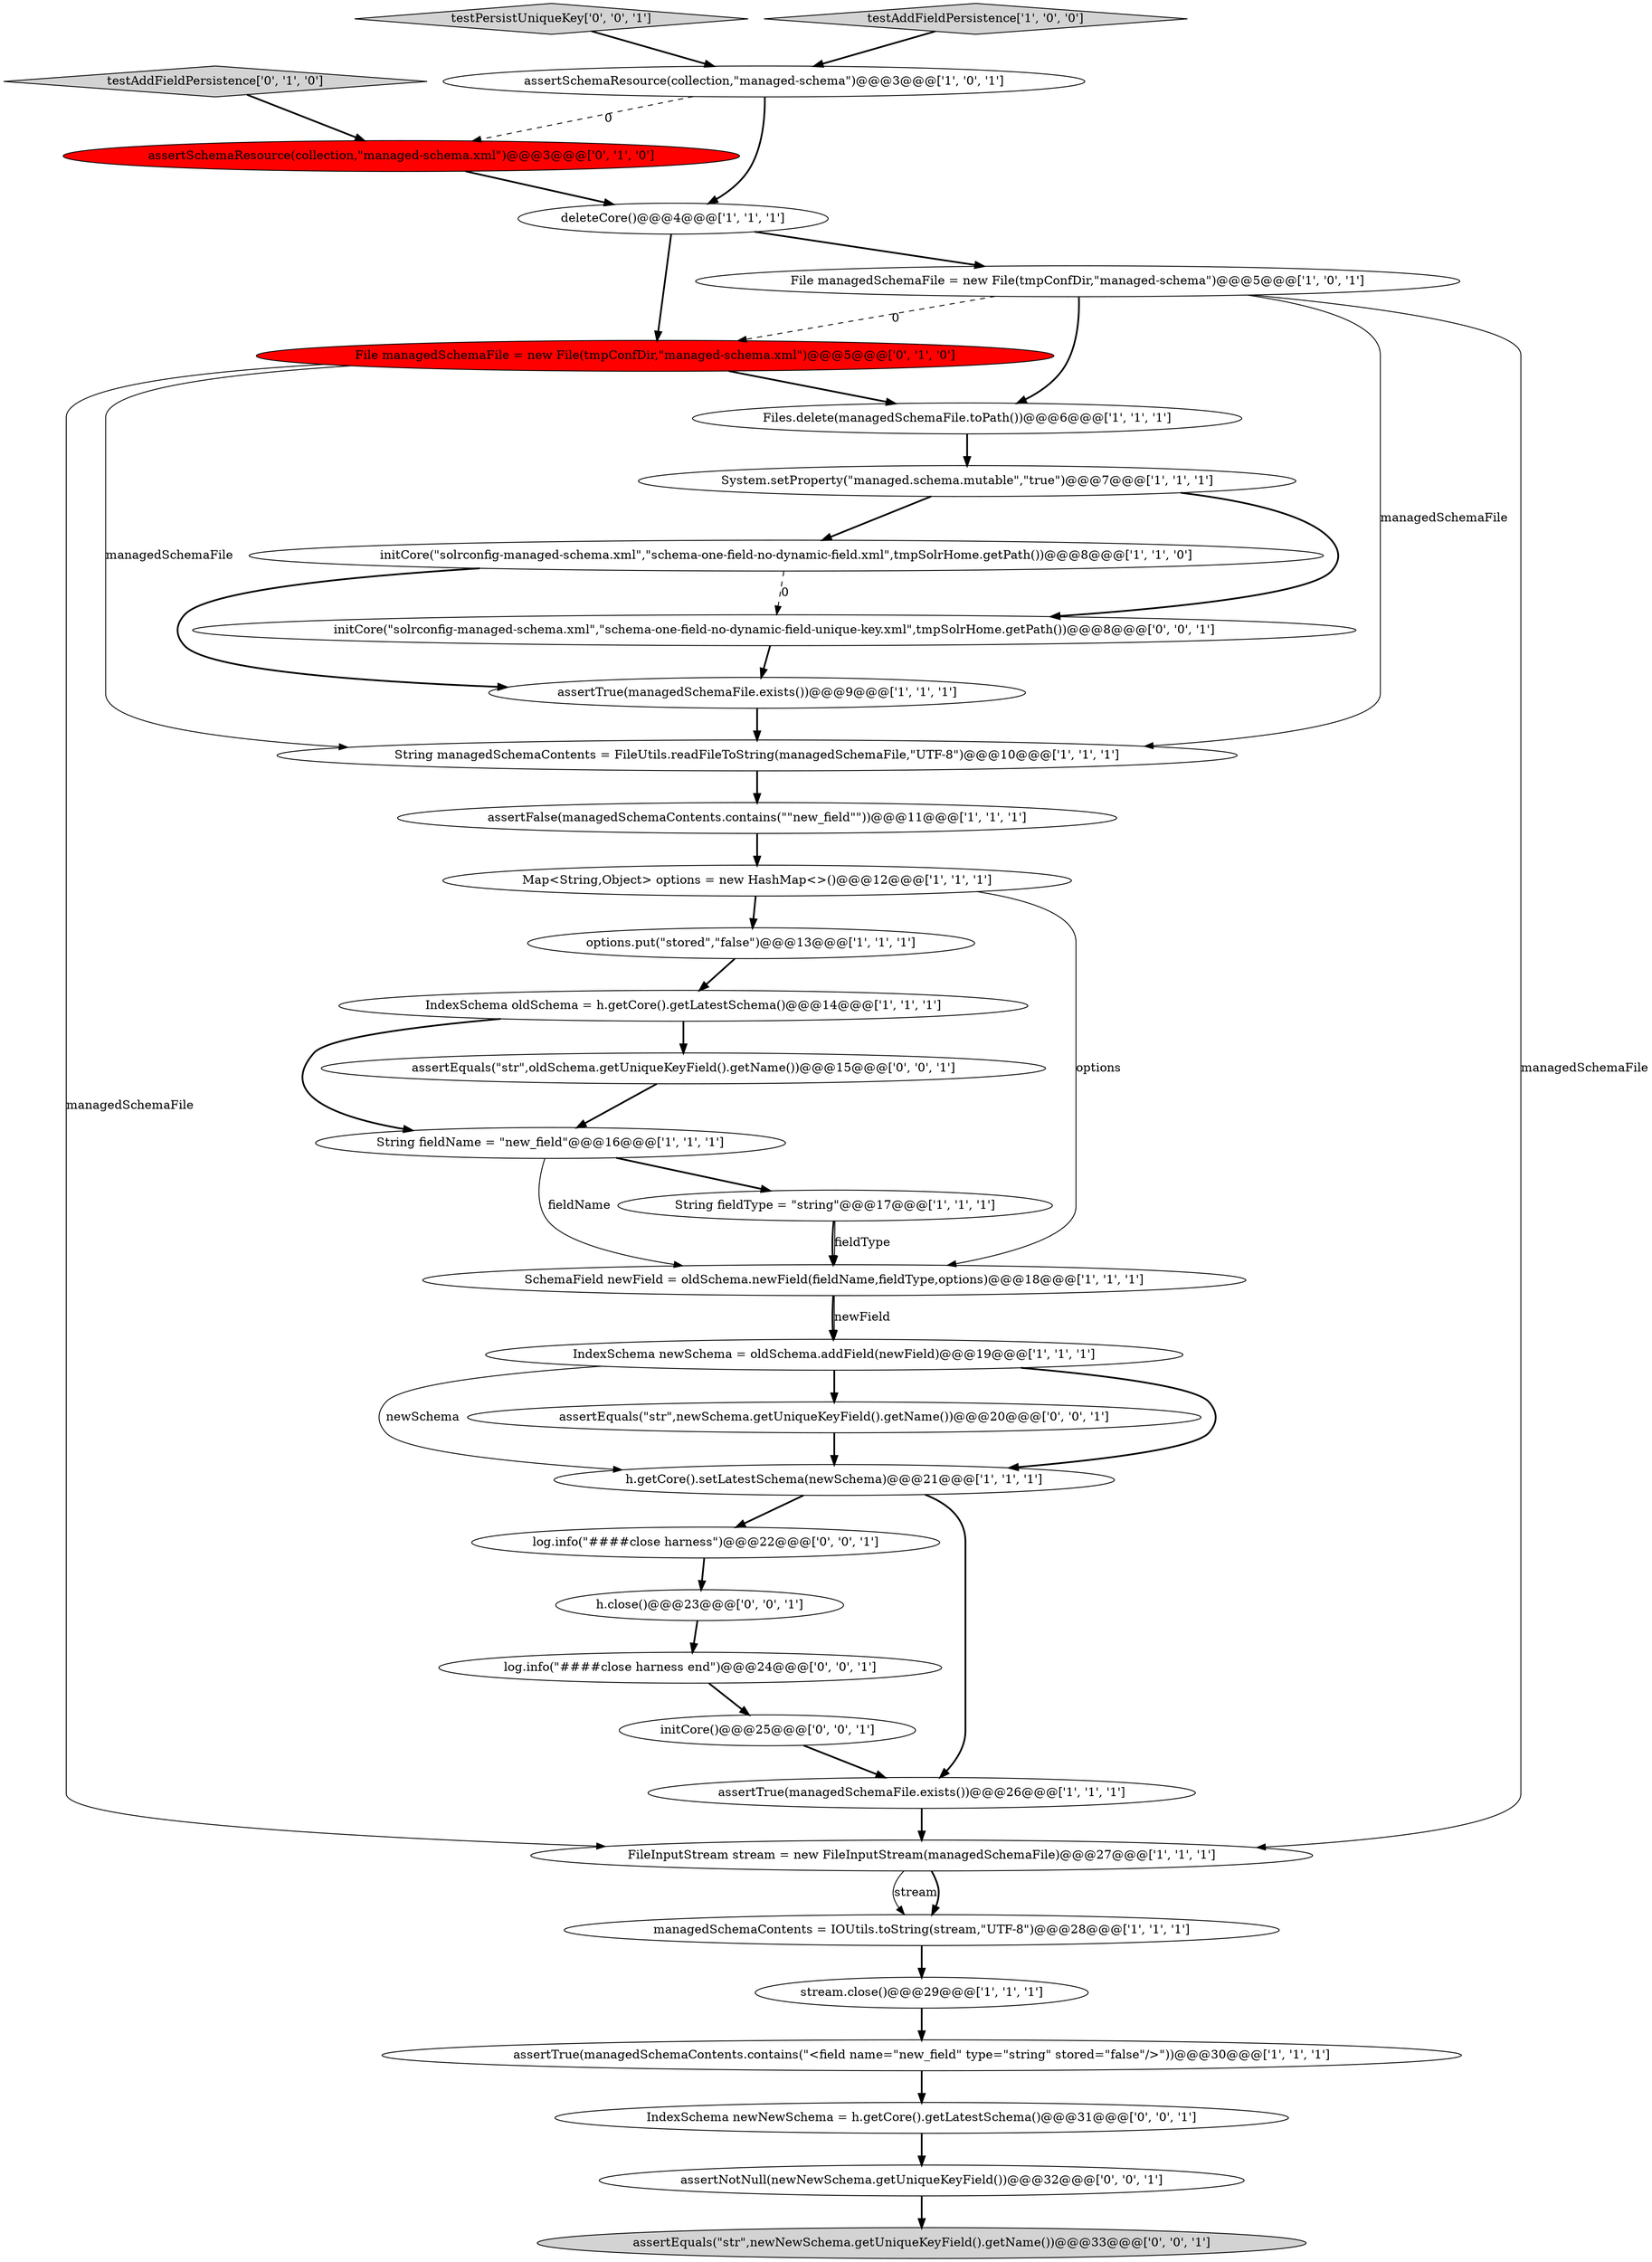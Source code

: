 digraph {
12 [style = filled, label = "IndexSchema newSchema = oldSchema.addField(newField)@@@19@@@['1', '1', '1']", fillcolor = white, shape = ellipse image = "AAA0AAABBB1BBB"];
21 [style = filled, label = "assertFalse(managedSchemaContents.contains(\"\"new_field\"\"))@@@11@@@['1', '1', '1']", fillcolor = white, shape = ellipse image = "AAA0AAABBB1BBB"];
29 [style = filled, label = "log.info(\"####close harness end\")@@@24@@@['0', '0', '1']", fillcolor = white, shape = ellipse image = "AAA0AAABBB3BBB"];
26 [style = filled, label = "assertEquals(\"str\",oldSchema.getUniqueKeyField().getName())@@@15@@@['0', '0', '1']", fillcolor = white, shape = ellipse image = "AAA0AAABBB3BBB"];
10 [style = filled, label = "IndexSchema oldSchema = h.getCore().getLatestSchema()@@@14@@@['1', '1', '1']", fillcolor = white, shape = ellipse image = "AAA0AAABBB1BBB"];
27 [style = filled, label = "log.info(\"####close harness\")@@@22@@@['0', '0', '1']", fillcolor = white, shape = ellipse image = "AAA0AAABBB3BBB"];
28 [style = filled, label = "initCore(\"solrconfig-managed-schema.xml\",\"schema-one-field-no-dynamic-field-unique-key.xml\",tmpSolrHome.getPath())@@@8@@@['0', '0', '1']", fillcolor = white, shape = ellipse image = "AAA0AAABBB3BBB"];
32 [style = filled, label = "h.close()@@@23@@@['0', '0', '1']", fillcolor = white, shape = ellipse image = "AAA0AAABBB3BBB"];
13 [style = filled, label = "assertTrue(managedSchemaContents.contains(\"<field name=\"new_field\" type=\"string\" stored=\"false\"/>\"))@@@30@@@['1', '1', '1']", fillcolor = white, shape = ellipse image = "AAA0AAABBB1BBB"];
17 [style = filled, label = "SchemaField newField = oldSchema.newField(fieldName,fieldType,options)@@@18@@@['1', '1', '1']", fillcolor = white, shape = ellipse image = "AAA0AAABBB1BBB"];
4 [style = filled, label = "System.setProperty(\"managed.schema.mutable\",\"true\")@@@7@@@['1', '1', '1']", fillcolor = white, shape = ellipse image = "AAA0AAABBB1BBB"];
9 [style = filled, label = "deleteCore()@@@4@@@['1', '1', '1']", fillcolor = white, shape = ellipse image = "AAA0AAABBB1BBB"];
24 [style = filled, label = "assertSchemaResource(collection,\"managed-schema.xml\")@@@3@@@['0', '1', '0']", fillcolor = red, shape = ellipse image = "AAA1AAABBB2BBB"];
20 [style = filled, label = "Files.delete(managedSchemaFile.toPath())@@@6@@@['1', '1', '1']", fillcolor = white, shape = ellipse image = "AAA0AAABBB1BBB"];
8 [style = filled, label = "options.put(\"stored\",\"false\")@@@13@@@['1', '1', '1']", fillcolor = white, shape = ellipse image = "AAA0AAABBB1BBB"];
34 [style = filled, label = "IndexSchema newNewSchema = h.getCore().getLatestSchema()@@@31@@@['0', '0', '1']", fillcolor = white, shape = ellipse image = "AAA0AAABBB3BBB"];
0 [style = filled, label = "FileInputStream stream = new FileInputStream(managedSchemaFile)@@@27@@@['1', '1', '1']", fillcolor = white, shape = ellipse image = "AAA0AAABBB1BBB"];
5 [style = filled, label = "h.getCore().setLatestSchema(newSchema)@@@21@@@['1', '1', '1']", fillcolor = white, shape = ellipse image = "AAA0AAABBB1BBB"];
31 [style = filled, label = "testPersistUniqueKey['0', '0', '1']", fillcolor = lightgray, shape = diamond image = "AAA0AAABBB3BBB"];
33 [style = filled, label = "assertEquals(\"str\",newSchema.getUniqueKeyField().getName())@@@20@@@['0', '0', '1']", fillcolor = white, shape = ellipse image = "AAA0AAABBB3BBB"];
7 [style = filled, label = "Map<String,Object> options = new HashMap<>()@@@12@@@['1', '1', '1']", fillcolor = white, shape = ellipse image = "AAA0AAABBB1BBB"];
2 [style = filled, label = "testAddFieldPersistence['1', '0', '0']", fillcolor = lightgray, shape = diamond image = "AAA0AAABBB1BBB"];
36 [style = filled, label = "initCore()@@@25@@@['0', '0', '1']", fillcolor = white, shape = ellipse image = "AAA0AAABBB3BBB"];
18 [style = filled, label = "String managedSchemaContents = FileUtils.readFileToString(managedSchemaFile,\"UTF-8\")@@@10@@@['1', '1', '1']", fillcolor = white, shape = ellipse image = "AAA0AAABBB1BBB"];
15 [style = filled, label = "assertTrue(managedSchemaFile.exists())@@@9@@@['1', '1', '1']", fillcolor = white, shape = ellipse image = "AAA0AAABBB1BBB"];
23 [style = filled, label = "testAddFieldPersistence['0', '1', '0']", fillcolor = lightgray, shape = diamond image = "AAA0AAABBB2BBB"];
6 [style = filled, label = "initCore(\"solrconfig-managed-schema.xml\",\"schema-one-field-no-dynamic-field.xml\",tmpSolrHome.getPath())@@@8@@@['1', '1', '0']", fillcolor = white, shape = ellipse image = "AAA0AAABBB1BBB"];
3 [style = filled, label = "File managedSchemaFile = new File(tmpConfDir,\"managed-schema\")@@@5@@@['1', '0', '1']", fillcolor = white, shape = ellipse image = "AAA0AAABBB1BBB"];
22 [style = filled, label = "managedSchemaContents = IOUtils.toString(stream,\"UTF-8\")@@@28@@@['1', '1', '1']", fillcolor = white, shape = ellipse image = "AAA0AAABBB1BBB"];
30 [style = filled, label = "assertEquals(\"str\",newNewSchema.getUniqueKeyField().getName())@@@33@@@['0', '0', '1']", fillcolor = lightgray, shape = ellipse image = "AAA0AAABBB3BBB"];
19 [style = filled, label = "stream.close()@@@29@@@['1', '1', '1']", fillcolor = white, shape = ellipse image = "AAA0AAABBB1BBB"];
25 [style = filled, label = "File managedSchemaFile = new File(tmpConfDir,\"managed-schema.xml\")@@@5@@@['0', '1', '0']", fillcolor = red, shape = ellipse image = "AAA1AAABBB2BBB"];
14 [style = filled, label = "String fieldType = \"string\"@@@17@@@['1', '1', '1']", fillcolor = white, shape = ellipse image = "AAA0AAABBB1BBB"];
16 [style = filled, label = "assertSchemaResource(collection,\"managed-schema\")@@@3@@@['1', '0', '1']", fillcolor = white, shape = ellipse image = "AAA0AAABBB1BBB"];
1 [style = filled, label = "assertTrue(managedSchemaFile.exists())@@@26@@@['1', '1', '1']", fillcolor = white, shape = ellipse image = "AAA0AAABBB1BBB"];
11 [style = filled, label = "String fieldName = \"new_field\"@@@16@@@['1', '1', '1']", fillcolor = white, shape = ellipse image = "AAA0AAABBB1BBB"];
35 [style = filled, label = "assertNotNull(newNewSchema.getUniqueKeyField())@@@32@@@['0', '0', '1']", fillcolor = white, shape = ellipse image = "AAA0AAABBB3BBB"];
29->36 [style = bold, label=""];
0->22 [style = solid, label="stream"];
8->10 [style = bold, label=""];
13->34 [style = bold, label=""];
7->17 [style = solid, label="options"];
27->32 [style = bold, label=""];
3->0 [style = solid, label="managedSchemaFile"];
28->15 [style = bold, label=""];
3->25 [style = dashed, label="0"];
12->5 [style = bold, label=""];
17->12 [style = solid, label="newField"];
22->19 [style = bold, label=""];
11->14 [style = bold, label=""];
4->6 [style = bold, label=""];
31->16 [style = bold, label=""];
25->0 [style = solid, label="managedSchemaFile"];
16->24 [style = dashed, label="0"];
14->17 [style = bold, label=""];
10->26 [style = bold, label=""];
1->0 [style = bold, label=""];
33->5 [style = bold, label=""];
12->5 [style = solid, label="newSchema"];
7->8 [style = bold, label=""];
15->18 [style = bold, label=""];
36->1 [style = bold, label=""];
26->11 [style = bold, label=""];
4->28 [style = bold, label=""];
6->15 [style = bold, label=""];
20->4 [style = bold, label=""];
32->29 [style = bold, label=""];
5->1 [style = bold, label=""];
6->28 [style = dashed, label="0"];
25->20 [style = bold, label=""];
23->24 [style = bold, label=""];
3->20 [style = bold, label=""];
17->12 [style = bold, label=""];
19->13 [style = bold, label=""];
14->17 [style = solid, label="fieldType"];
25->18 [style = solid, label="managedSchemaFile"];
0->22 [style = bold, label=""];
9->25 [style = bold, label=""];
3->18 [style = solid, label="managedSchemaFile"];
11->17 [style = solid, label="fieldName"];
12->33 [style = bold, label=""];
9->3 [style = bold, label=""];
21->7 [style = bold, label=""];
5->27 [style = bold, label=""];
18->21 [style = bold, label=""];
34->35 [style = bold, label=""];
35->30 [style = bold, label=""];
16->9 [style = bold, label=""];
24->9 [style = bold, label=""];
10->11 [style = bold, label=""];
2->16 [style = bold, label=""];
}
